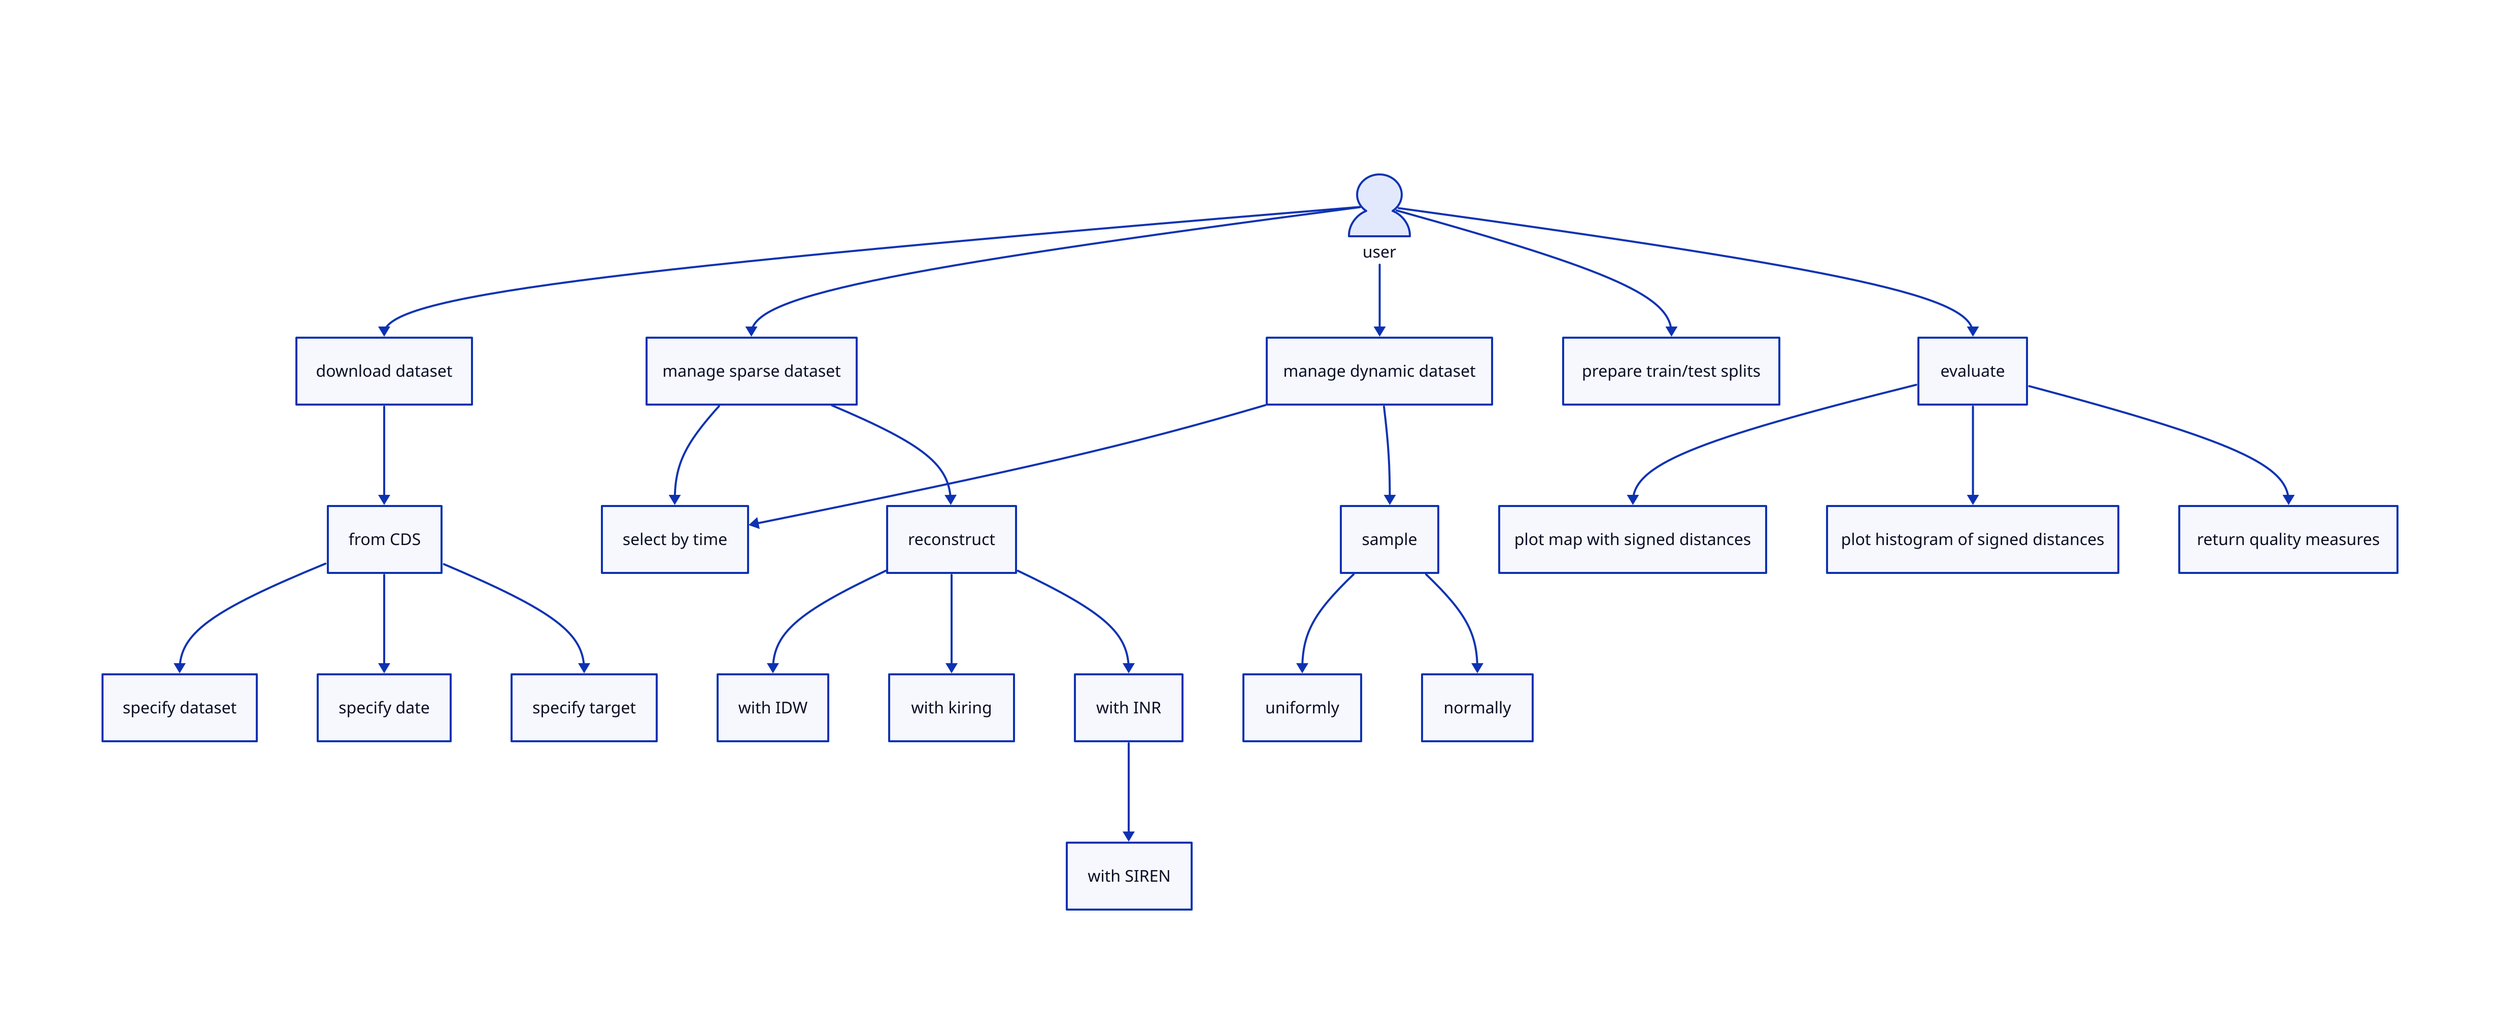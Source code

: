 title: |md

  # Use cases for Climatrix

| {near: top-center}
user: {
    shape: person
    width: 60
  }

user -> download dataset
download dataset -> from CDS

from CDS -> specify dataset
from CDS -> specify date
from CDS -> specify target

user -> manage sparse dataset
user -> manage dynamic dataset

manage sparse dataset -> select by time
manage dynamic dataset -> select by time

manage dynamic dataset -> sample

sample -> uniformly
sample -> normally

manage sparse dataset -> reconstruct

reconstruct -> with IDW
reconstruct -> with kiring
reconstruct -> with INR

with INR -> with SIREN

user -> prepare train/test splits
user -> evaluate
evaluate -> plot map with signed distances
evaluate -> plot histogram of signed distances
evaluate -> return quality measures
